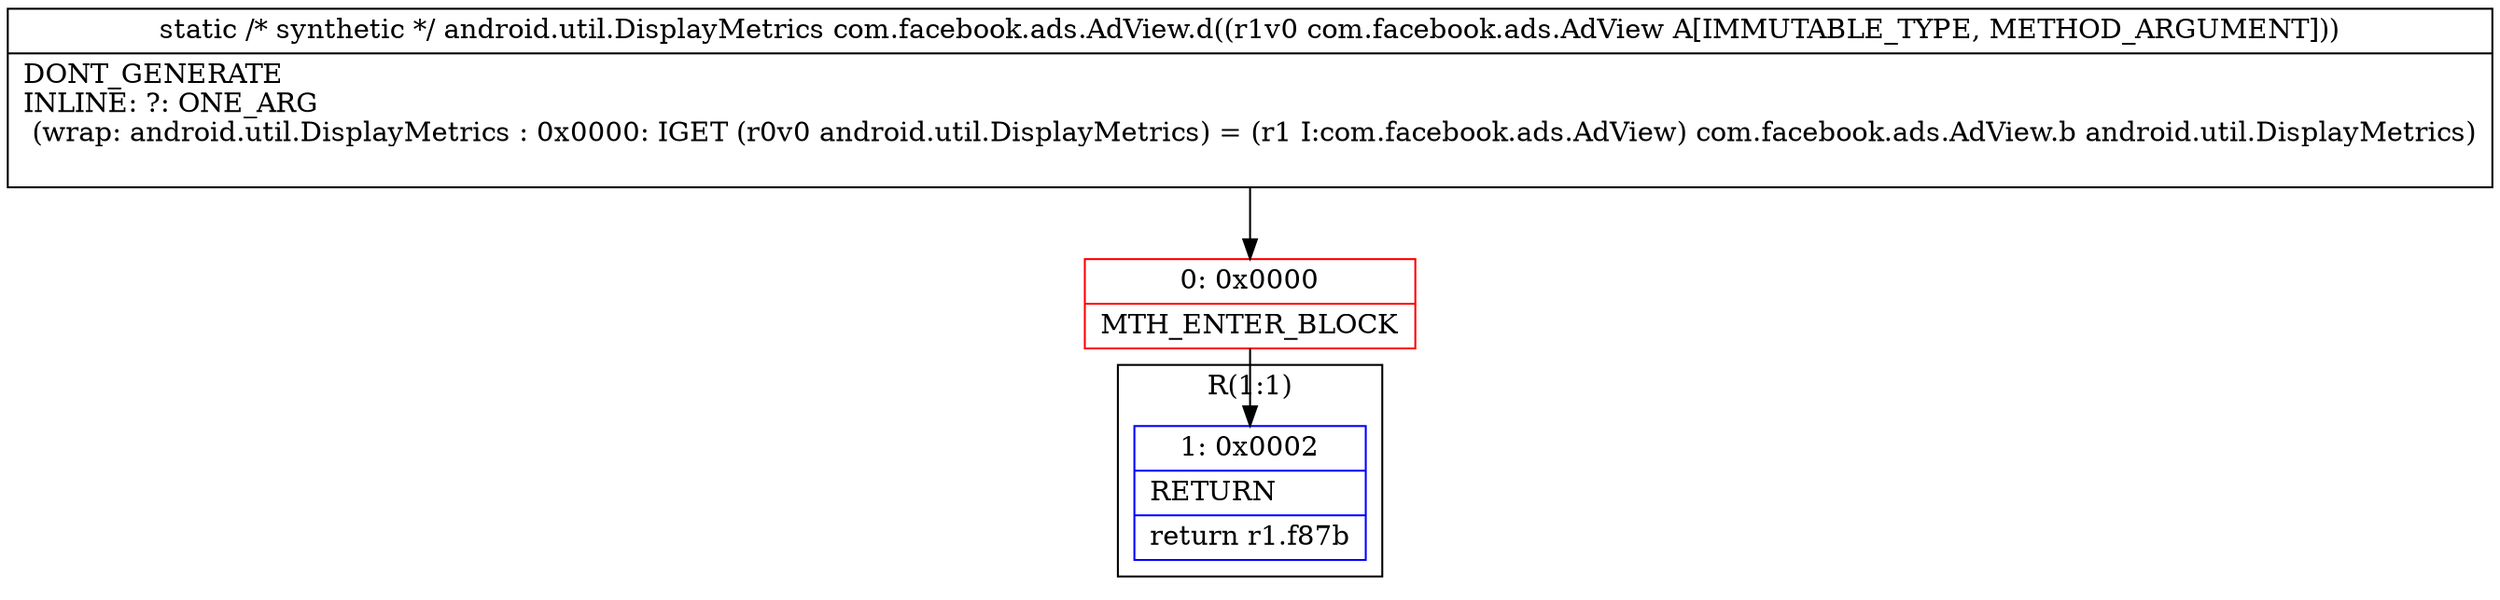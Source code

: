 digraph "CFG forcom.facebook.ads.AdView.d(Lcom\/facebook\/ads\/AdView;)Landroid\/util\/DisplayMetrics;" {
subgraph cluster_Region_1567170891 {
label = "R(1:1)";
node [shape=record,color=blue];
Node_1 [shape=record,label="{1\:\ 0x0002|RETURN\l|return r1.f87b\l}"];
}
Node_0 [shape=record,color=red,label="{0\:\ 0x0000|MTH_ENTER_BLOCK\l}"];
MethodNode[shape=record,label="{static \/* synthetic *\/ android.util.DisplayMetrics com.facebook.ads.AdView.d((r1v0 com.facebook.ads.AdView A[IMMUTABLE_TYPE, METHOD_ARGUMENT]))  | DONT_GENERATE\lINLINE: ?: ONE_ARG  \l  (wrap: android.util.DisplayMetrics : 0x0000: IGET  (r0v0 android.util.DisplayMetrics) = (r1 I:com.facebook.ads.AdView) com.facebook.ads.AdView.b android.util.DisplayMetrics)\l\l}"];
MethodNode -> Node_0;
Node_0 -> Node_1;
}

